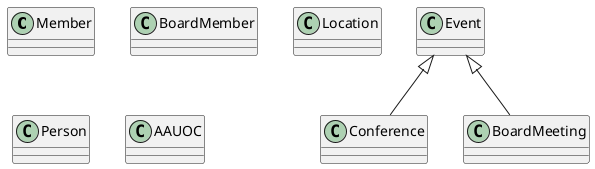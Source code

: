 @startuml
class Member{
}

class BoardMember{
}

class Event{
}

class Conference{
}

class BoardMeeting{
}

class Location{
}

class Person{
}

class AAUOC{
}

Event <|-- Conference
Event <|-- BoardMeeting
@enduml